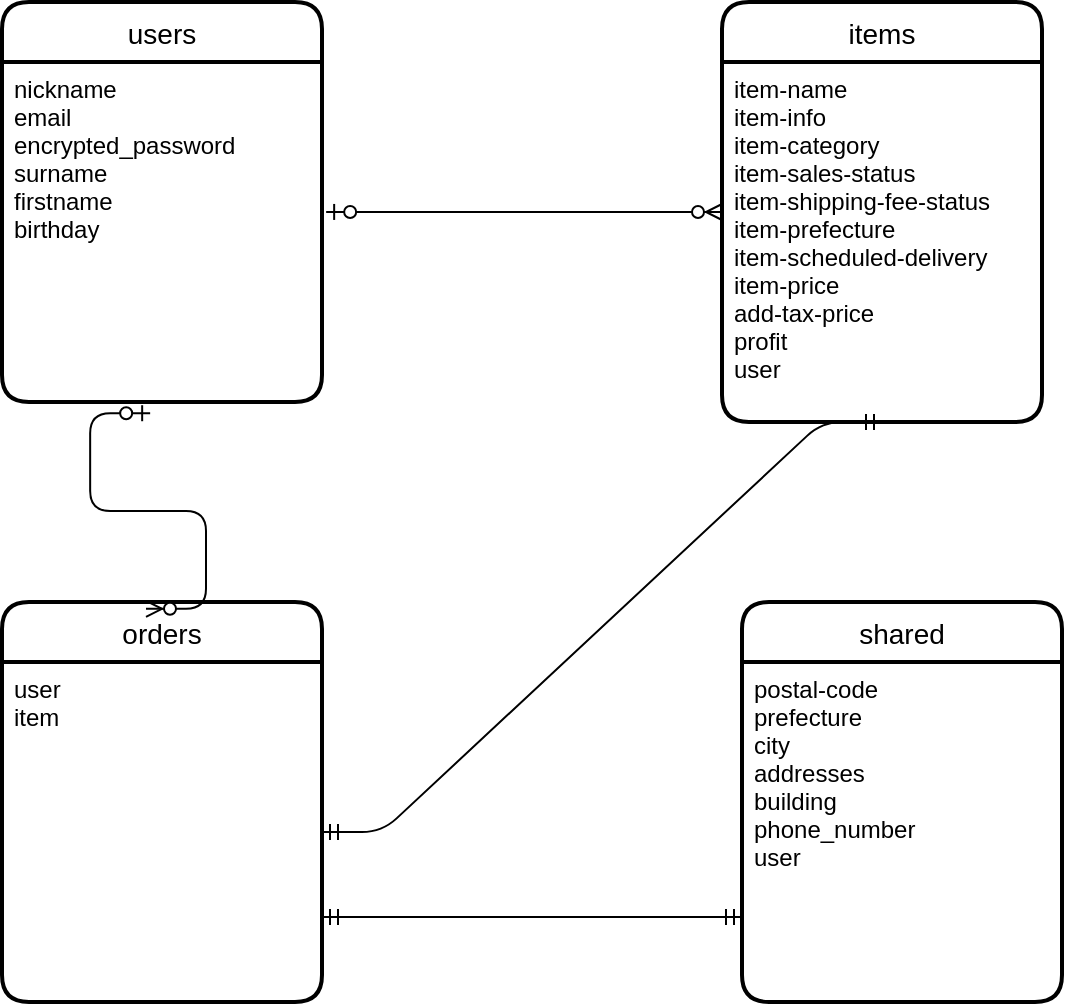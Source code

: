 <mxfile version="13.10.0" type="embed">
    <diagram id="MfY_k5zRlUVPw_kfL0FT" name="ページ1">
        <mxGraphModel dx="728" dy="680" grid="1" gridSize="10" guides="1" tooltips="1" connect="1" arrows="1" fold="1" page="1" pageScale="1" pageWidth="850" pageHeight="1100" math="0" shadow="0">
            <root>
                <mxCell id="0"/>
                <mxCell id="1" parent="0"/>
                <mxCell id="31" value="users" style="swimlane;childLayout=stackLayout;horizontal=1;startSize=30;horizontalStack=0;rounded=1;fontSize=14;fontStyle=0;strokeWidth=2;resizeParent=0;resizeLast=1;shadow=0;dashed=0;align=center;" vertex="1" parent="1">
                    <mxGeometry x="210" y="20" width="160" height="200" as="geometry"/>
                </mxCell>
                <mxCell id="32" value="nickname&#10;email&#10;encrypted_password&#10;surname&#10;firstname&#10;birthday" style="align=left;strokeColor=none;fillColor=none;spacingLeft=4;fontSize=12;verticalAlign=top;resizable=0;rotatable=0;part=1;" vertex="1" parent="31">
                    <mxGeometry y="30" width="160" height="170" as="geometry"/>
                </mxCell>
                <mxCell id="46" value="shared" style="swimlane;childLayout=stackLayout;horizontal=1;startSize=30;horizontalStack=0;rounded=1;fontSize=14;fontStyle=0;strokeWidth=2;resizeParent=0;resizeLast=1;shadow=0;dashed=0;align=center;" vertex="1" parent="1">
                    <mxGeometry x="580" y="320" width="160" height="200" as="geometry"/>
                </mxCell>
                <mxCell id="47" value="postal-code&#10;prefecture&#10;city&#10;addresses&#10;building&#10;phone_number&#10;user" style="align=left;strokeColor=none;fillColor=none;spacingLeft=4;fontSize=12;verticalAlign=top;resizable=0;rotatable=0;part=1;" vertex="1" parent="46">
                    <mxGeometry y="30" width="160" height="170" as="geometry"/>
                </mxCell>
                <mxCell id="48" value="orders" style="swimlane;childLayout=stackLayout;horizontal=1;startSize=30;horizontalStack=0;rounded=1;fontSize=14;fontStyle=0;strokeWidth=2;resizeParent=0;resizeLast=1;shadow=0;dashed=0;align=center;" vertex="1" parent="1">
                    <mxGeometry x="210" y="320" width="160" height="200" as="geometry"/>
                </mxCell>
                <mxCell id="49" value="user&#10;item" style="align=left;strokeColor=none;fillColor=none;spacingLeft=4;fontSize=12;verticalAlign=top;resizable=0;rotatable=0;part=1;" vertex="1" parent="48">
                    <mxGeometry y="30" width="160" height="170" as="geometry"/>
                </mxCell>
                <mxCell id="50" value="items" style="swimlane;childLayout=stackLayout;horizontal=1;startSize=30;horizontalStack=0;rounded=1;fontSize=14;fontStyle=0;strokeWidth=2;resizeParent=0;resizeLast=1;shadow=0;dashed=0;align=center;" vertex="1" parent="1">
                    <mxGeometry x="570" y="20" width="160" height="210" as="geometry"/>
                </mxCell>
                <mxCell id="51" value="item-name&#10;item-info&#10;item-category&#10;item-sales-status&#10;item-shipping-fee-status&#10;item-prefecture&#10;item-scheduled-delivery&#10;item-price&#10;add-tax-price&#10;profit&#10;user" style="align=left;strokeColor=none;fillColor=none;spacingLeft=4;fontSize=12;verticalAlign=top;resizable=0;rotatable=0;part=1;" vertex="1" parent="50">
                    <mxGeometry y="30" width="160" height="180" as="geometry"/>
                </mxCell>
                <mxCell id="53" value="" style="edgeStyle=entityRelationEdgeStyle;fontSize=12;html=1;endArrow=ERmandOne;startArrow=ERmandOne;entryX=0.5;entryY=1;entryDx=0;entryDy=0;exitX=1;exitY=0.5;exitDx=0;exitDy=0;" edge="1" parent="1" source="49" target="51">
                    <mxGeometry width="100" height="100" relative="1" as="geometry">
                        <mxPoint x="380" y="355" as="sourcePoint"/>
                        <mxPoint x="510" y="200" as="targetPoint"/>
                    </mxGeometry>
                </mxCell>
                <mxCell id="54" value="" style="edgeStyle=entityRelationEdgeStyle;fontSize=12;html=1;endArrow=ERmandOne;startArrow=ERmandOne;entryX=0;entryY=0.75;entryDx=0;entryDy=0;exitX=1;exitY=0.75;exitDx=0;exitDy=0;" edge="1" parent="1" source="49" target="47">
                    <mxGeometry width="100" height="100" relative="1" as="geometry">
                        <mxPoint x="410" y="410" as="sourcePoint"/>
                        <mxPoint x="510" y="310" as="targetPoint"/>
                    </mxGeometry>
                </mxCell>
                <mxCell id="55" value="" style="edgeStyle=entityRelationEdgeStyle;fontSize=12;html=1;endArrow=ERzeroToMany;startArrow=ERzeroToOne;entryX=0;entryY=0.5;entryDx=0;entryDy=0;exitX=1.013;exitY=0.441;exitDx=0;exitDy=0;exitPerimeter=0;" edge="1" parent="1" source="32" target="50">
                    <mxGeometry width="100" height="100" relative="1" as="geometry">
                        <mxPoint x="410" y="190" as="sourcePoint"/>
                        <mxPoint x="510" y="90" as="targetPoint"/>
                    </mxGeometry>
                </mxCell>
                <mxCell id="56" value="" style="edgeStyle=entityRelationEdgeStyle;fontSize=12;html=1;endArrow=ERzeroToMany;startArrow=ERzeroToOne;exitX=0.463;exitY=1.033;exitDx=0;exitDy=0;exitPerimeter=0;entryX=0.45;entryY=0.017;entryDx=0;entryDy=0;entryPerimeter=0;" edge="1" parent="1" source="32" target="48">
                    <mxGeometry width="100" height="100" relative="1" as="geometry">
                        <mxPoint x="325" y="280" as="sourcePoint"/>
                        <mxPoint x="425" y="180" as="targetPoint"/>
                    </mxGeometry>
                </mxCell>
            </root>
        </mxGraphModel>
    </diagram>
</mxfile>